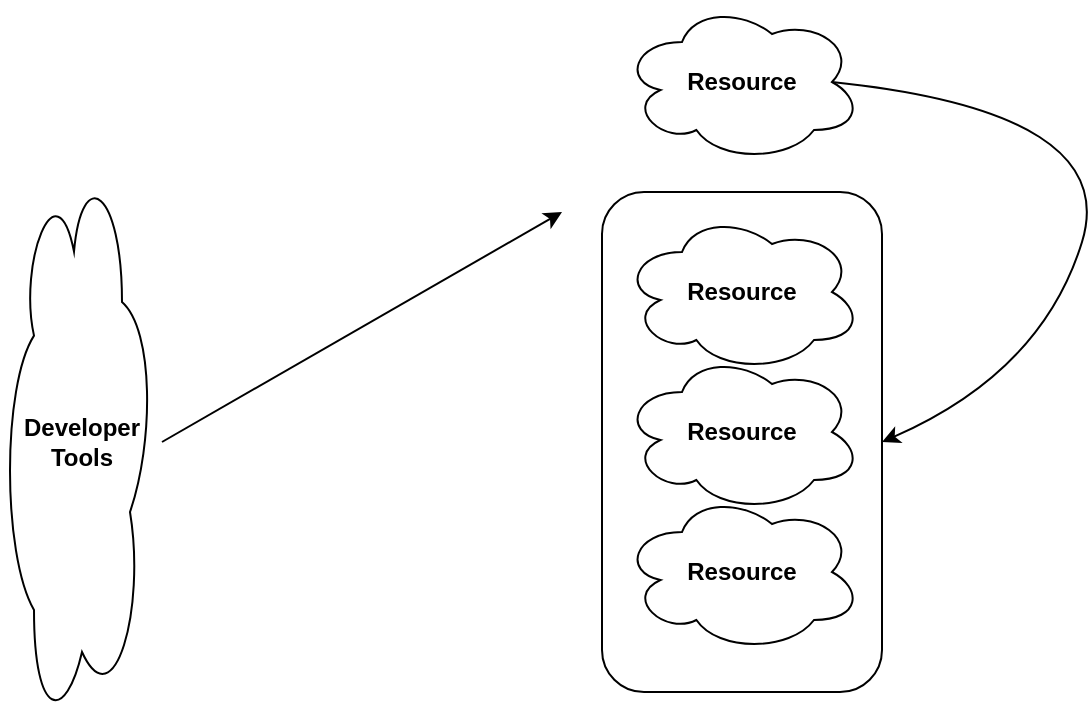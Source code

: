 <mxfile version="12.4.2" type="github" pages="1">
  <diagram id="dIdCKHCLPM0Rrodj-kXr" name="Page-1">
    <mxGraphModel dx="1379" dy="853" grid="1" gridSize="10" guides="1" tooltips="1" connect="1" arrows="1" fold="1" page="1" pageScale="1" pageWidth="827" pageHeight="1169" math="0" shadow="0">
      <root>
        <mxCell id="0"/>
        <mxCell id="1" parent="0"/>
        <mxCell id="fq5EuM6EA8eF8g034mVc-1" value="&lt;b&gt;Developer Tools&lt;/b&gt;" style="ellipse;shape=cloud;whiteSpace=wrap;html=1;direction=south;" parent="1" vertex="1">
          <mxGeometry x="40" y="85" width="80" height="280" as="geometry"/>
        </mxCell>
        <mxCell id="fq5EuM6EA8eF8g034mVc-4" value="&lt;b&gt;Resource&lt;br&gt;&lt;/b&gt;" style="ellipse;shape=cloud;whiteSpace=wrap;html=1;" parent="1" vertex="1">
          <mxGeometry x="350" y="110" width="120" height="80" as="geometry"/>
        </mxCell>
        <mxCell id="fq5EuM6EA8eF8g034mVc-5" value="&lt;b&gt;Resource&lt;br&gt;&lt;/b&gt;" style="ellipse;shape=cloud;whiteSpace=wrap;html=1;" parent="1" vertex="1">
          <mxGeometry x="350" y="180" width="120" height="80" as="geometry"/>
        </mxCell>
        <mxCell id="fq5EuM6EA8eF8g034mVc-6" value="&lt;b&gt;Resource&lt;br&gt;&lt;/b&gt;" style="ellipse;shape=cloud;whiteSpace=wrap;html=1;" parent="1" vertex="1">
          <mxGeometry x="350" y="250" width="120" height="80" as="geometry"/>
        </mxCell>
        <mxCell id="fq5EuM6EA8eF8g034mVc-19" value="" style="endArrow=classic;html=1;entryX=0;entryY=1;entryDx=0;entryDy=0;" parent="1" target="fq5EuM6EA8eF8g034mVc-24" edge="1">
          <mxGeometry width="50" height="50" relative="1" as="geometry">
            <mxPoint x="120" y="225" as="sourcePoint"/>
            <mxPoint x="340" y="220" as="targetPoint"/>
          </mxGeometry>
        </mxCell>
        <mxCell id="fq5EuM6EA8eF8g034mVc-21" value="" style="rounded=1;whiteSpace=wrap;html=1;fillColor=none;" parent="1" vertex="1">
          <mxGeometry x="340" y="100" width="140" height="250" as="geometry"/>
        </mxCell>
        <mxCell id="fq5EuM6EA8eF8g034mVc-24" value="" style="shape=image;html=1;verticalAlign=top;verticalLabelPosition=bottom;labelBackgroundColor=#ffffff;imageAspect=0;aspect=fixed;image=https://cdn1.iconfinder.com/data/icons/material-core/20/account-circle-128.png;fillColor=none;" parent="1" vertex="1">
          <mxGeometry x="320" y="52" width="58" height="58" as="geometry"/>
        </mxCell>
        <mxCell id="fq5EuM6EA8eF8g034mVc-25" value="&lt;b&gt;Resource&lt;/b&gt;" style="ellipse;shape=cloud;whiteSpace=wrap;html=1;fillColor=none;" parent="1" vertex="1">
          <mxGeometry x="350" y="5" width="120" height="80" as="geometry"/>
        </mxCell>
        <mxCell id="S-ffx5bEKKR6hBMYbXyW-1" value="" style="curved=1;endArrow=classic;html=1;exitX=0.875;exitY=0.5;exitDx=0;exitDy=0;exitPerimeter=0;entryX=1;entryY=0.5;entryDx=0;entryDy=0;" edge="1" parent="1" source="fq5EuM6EA8eF8g034mVc-25" target="fq5EuM6EA8eF8g034mVc-21">
          <mxGeometry width="50" height="50" relative="1" as="geometry">
            <mxPoint x="540" y="90" as="sourcePoint"/>
            <mxPoint x="600" y="120" as="targetPoint"/>
            <Array as="points">
              <mxPoint x="600" y="60"/>
              <mxPoint x="560" y="190"/>
            </Array>
          </mxGeometry>
        </mxCell>
      </root>
    </mxGraphModel>
  </diagram>
</mxfile>
